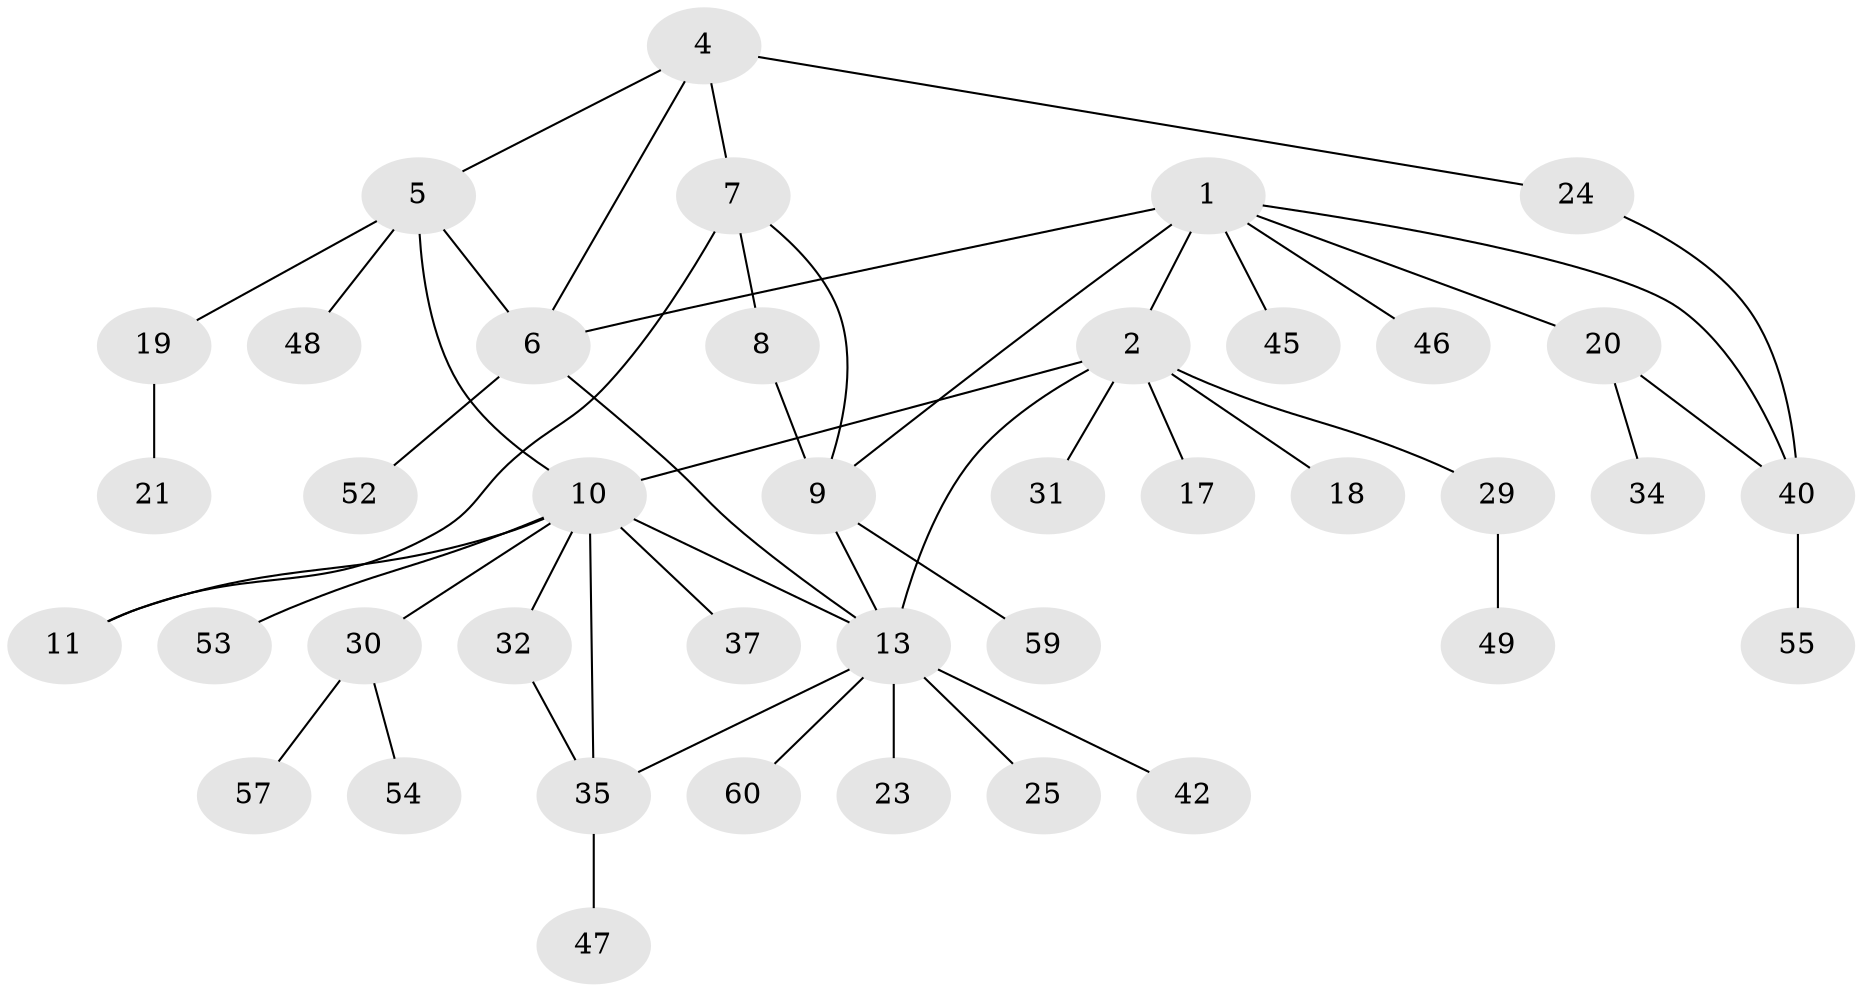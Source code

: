 // original degree distribution, {6: 0.03333333333333333, 9: 0.016666666666666666, 4: 0.06666666666666667, 5: 0.1, 3: 0.11666666666666667, 7: 0.03333333333333333, 1: 0.5, 2: 0.13333333333333333}
// Generated by graph-tools (version 1.1) at 2025/11/02/27/25 16:11:36]
// undirected, 40 vertices, 51 edges
graph export_dot {
graph [start="1"]
  node [color=gray90,style=filled];
  1 [super="+3"];
  2 [super="+33"];
  4 [super="+26"];
  5 [super="+28"];
  6 [super="+15"];
  7 [super="+16"];
  8 [super="+36"];
  9 [super="+41"];
  10 [super="+12"];
  11 [super="+43"];
  13 [super="+14"];
  17;
  18;
  19 [super="+38"];
  20 [super="+22"];
  21;
  23;
  24 [super="+27"];
  25;
  29 [super="+39"];
  30 [super="+51"];
  31;
  32;
  34;
  35 [super="+44"];
  37;
  40 [super="+50"];
  42;
  45;
  46;
  47;
  48 [super="+56"];
  49;
  52;
  53;
  54;
  55;
  57 [super="+58"];
  59;
  60;
  1 -- 2 [weight=2];
  1 -- 9;
  1 -- 20;
  1 -- 45;
  1 -- 46;
  1 -- 40;
  1 -- 6;
  2 -- 13;
  2 -- 17;
  2 -- 18;
  2 -- 29;
  2 -- 31;
  2 -- 10;
  4 -- 5;
  4 -- 6;
  4 -- 7;
  4 -- 24;
  5 -- 6;
  5 -- 10;
  5 -- 19;
  5 -- 48;
  6 -- 52;
  6 -- 13 [weight=2];
  7 -- 8;
  7 -- 9;
  7 -- 11;
  8 -- 9;
  9 -- 59;
  9 -- 13;
  10 -- 11 [weight=2];
  10 -- 35;
  10 -- 53;
  10 -- 32;
  10 -- 37;
  10 -- 13;
  10 -- 30;
  13 -- 23;
  13 -- 25;
  13 -- 35;
  13 -- 42;
  13 -- 60;
  19 -- 21;
  20 -- 34;
  20 -- 40;
  24 -- 40;
  29 -- 49;
  30 -- 54;
  30 -- 57;
  32 -- 35;
  35 -- 47;
  40 -- 55;
}
